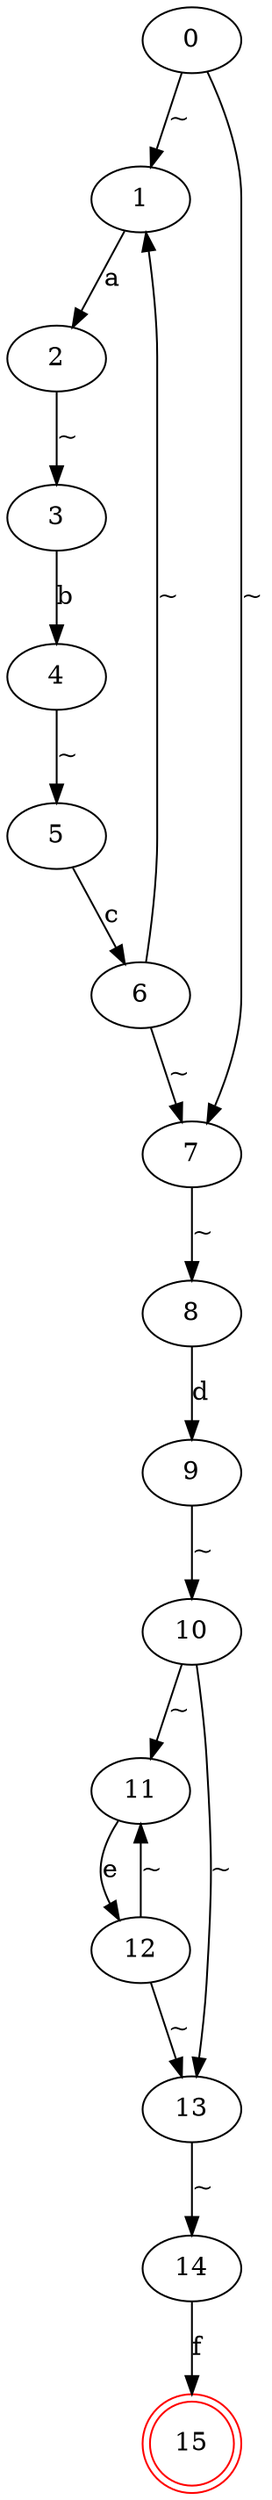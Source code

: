 digraph {
	0 [label="0"]
	1 [label="1"]
	2 [label="2"]
	3 [label="3"]
	4 [label="4"]
	5 [label="5"]
	6 [label="6"]
	7 [label="7"]
	8 [label="8"]
	9 [label="9"]
	10 [label="10"]
	11 [label="11"]
	12 [label="12"]
	13 [label="13"]
	14 [label="14"]
	15 [label="15" color=red shape=doublecircle]
	0 -> 1 [label="~"]
	0 -> 7 [label="~"]
	1 -> 2 [label="a"]
	2 -> 3 [label="~"]
	3 -> 4 [label="b"]
	4 -> 5 [label="~"]
	5 -> 6 [label="c"]
	6 -> 1 [label="~"]
	6 -> 7 [label="~"]
	7 -> 8 [label="~"]
	8 -> 9 [label="d"]
	9 -> 10 [label="~"]
	10 -> 11 [label="~"]
	10 -> 13 [label="~"]
	11 -> 12 [label="e"]
	12 -> 11 [label="~"]
	12 -> 13 [label="~"]
	13 -> 14 [label="~"]
	14 -> 15 [label="f"]
}